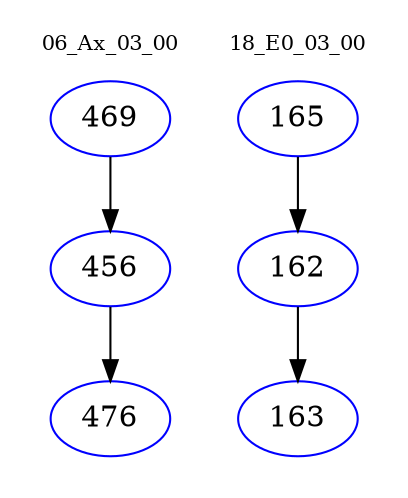 digraph{
subgraph cluster_0 {
color = white
label = "06_Ax_03_00";
fontsize=10;
T0_469 [label="469", color="blue"]
T0_469 -> T0_456 [color="black"]
T0_456 [label="456", color="blue"]
T0_456 -> T0_476 [color="black"]
T0_476 [label="476", color="blue"]
}
subgraph cluster_1 {
color = white
label = "18_E0_03_00";
fontsize=10;
T1_165 [label="165", color="blue"]
T1_165 -> T1_162 [color="black"]
T1_162 [label="162", color="blue"]
T1_162 -> T1_163 [color="black"]
T1_163 [label="163", color="blue"]
}
}

